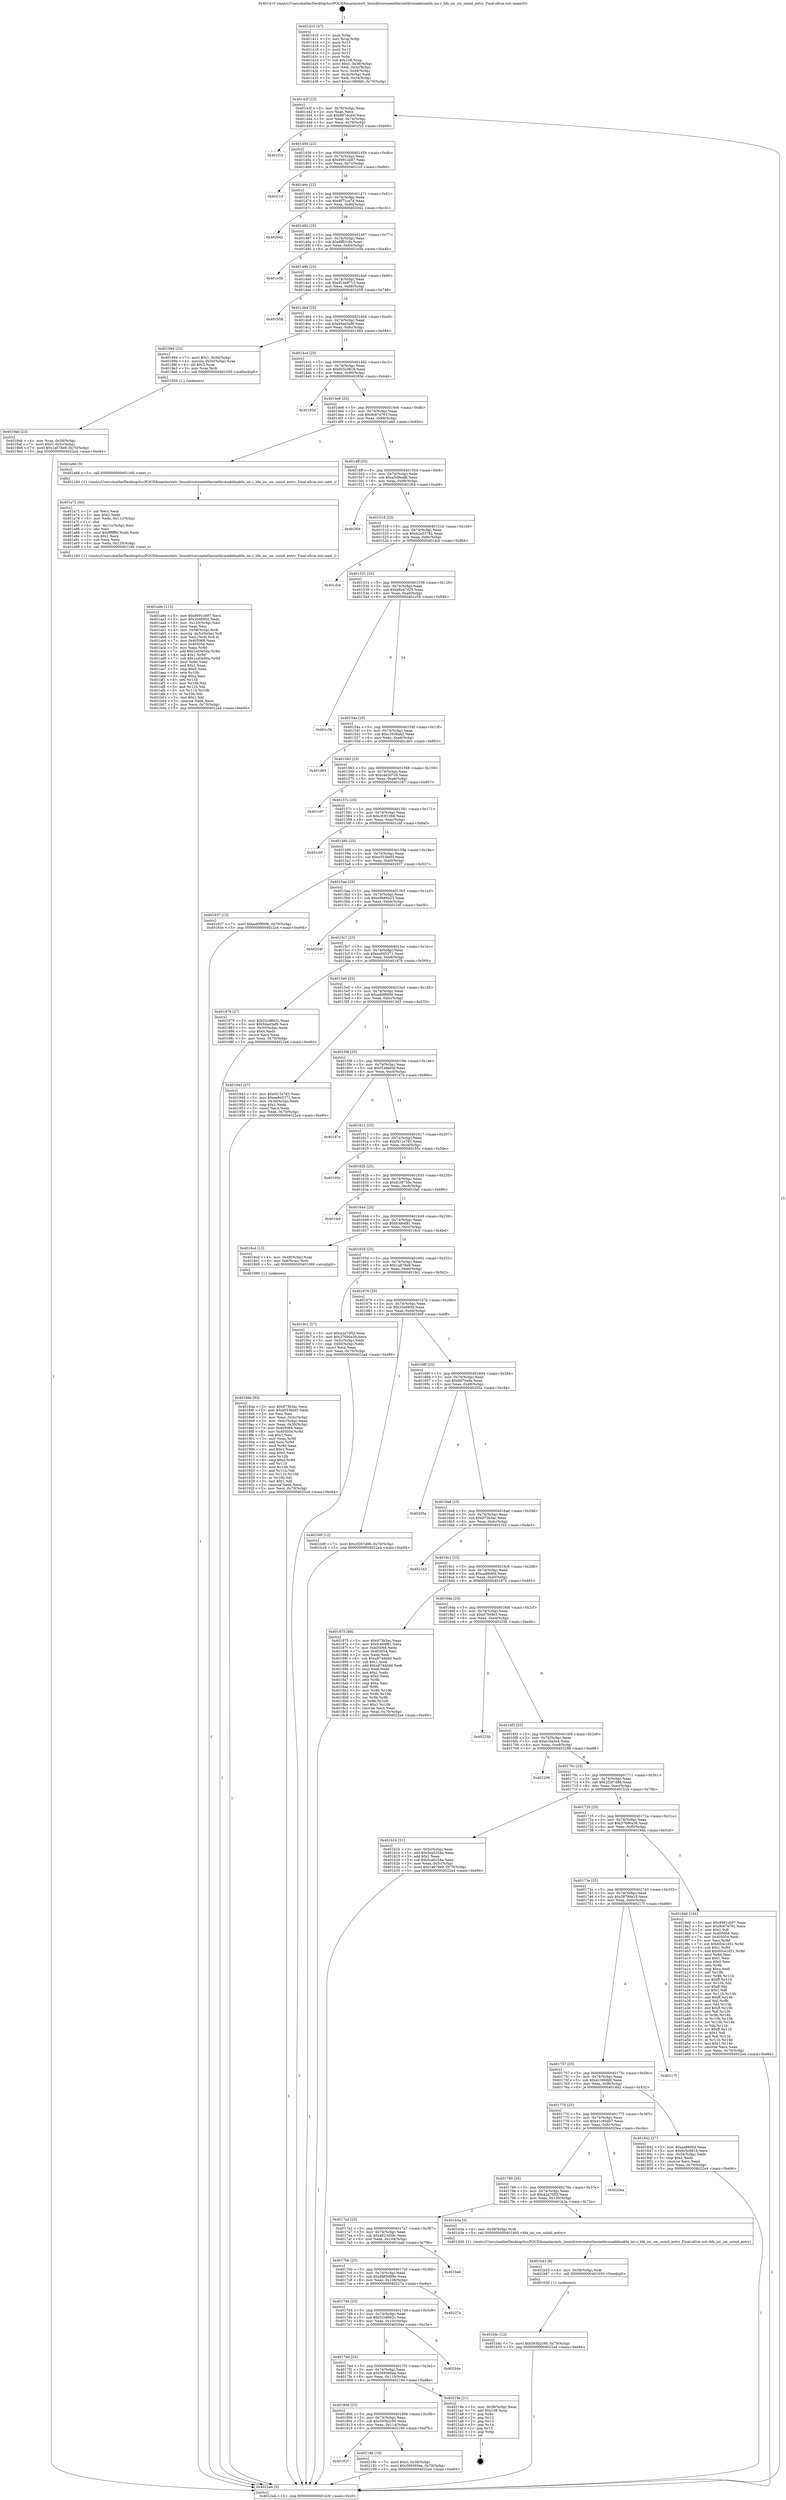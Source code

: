 digraph "0x401410" {
  label = "0x401410 (/mnt/c/Users/mathe/Desktop/tcc/POCII/binaries/extr_linuxdriversnetethernetbrocadebnabfa_ioc.c_bfa_ioc_sm_uninit_entry_Final-ollvm.out::main(0))"
  labelloc = "t"
  node[shape=record]

  Entry [label="",width=0.3,height=0.3,shape=circle,fillcolor=black,style=filled]
  "0x40143f" [label="{
     0x40143f [23]\l
     | [instrs]\l
     &nbsp;&nbsp;0x40143f \<+3\>: mov -0x70(%rbp),%eax\l
     &nbsp;&nbsp;0x401442 \<+2\>: mov %eax,%ecx\l
     &nbsp;&nbsp;0x401444 \<+6\>: sub $0x887dc44f,%ecx\l
     &nbsp;&nbsp;0x40144a \<+3\>: mov %eax,-0x74(%rbp)\l
     &nbsp;&nbsp;0x40144d \<+3\>: mov %ecx,-0x78(%rbp)\l
     &nbsp;&nbsp;0x401450 \<+6\>: je 0000000000401f10 \<main+0xb00\>\l
  }"]
  "0x401f10" [label="{
     0x401f10\l
  }", style=dashed]
  "0x401456" [label="{
     0x401456 [22]\l
     | [instrs]\l
     &nbsp;&nbsp;0x401456 \<+5\>: jmp 000000000040145b \<main+0x4b\>\l
     &nbsp;&nbsp;0x40145b \<+3\>: mov -0x74(%rbp),%eax\l
     &nbsp;&nbsp;0x40145e \<+5\>: sub $0x8991cb97,%eax\l
     &nbsp;&nbsp;0x401463 \<+3\>: mov %eax,-0x7c(%rbp)\l
     &nbsp;&nbsp;0x401466 \<+6\>: je 00000000004021cf \<main+0xdbf\>\l
  }"]
  Exit [label="",width=0.3,height=0.3,shape=circle,fillcolor=black,style=filled,peripheries=2]
  "0x4021cf" [label="{
     0x4021cf\l
  }", style=dashed]
  "0x40146c" [label="{
     0x40146c [22]\l
     | [instrs]\l
     &nbsp;&nbsp;0x40146c \<+5\>: jmp 0000000000401471 \<main+0x61\>\l
     &nbsp;&nbsp;0x401471 \<+3\>: mov -0x74(%rbp),%eax\l
     &nbsp;&nbsp;0x401474 \<+5\>: sub $0x8f71ca74,%eax\l
     &nbsp;&nbsp;0x401479 \<+3\>: mov %eax,-0x80(%rbp)\l
     &nbsp;&nbsp;0x40147c \<+6\>: je 0000000000402042 \<main+0xc32\>\l
  }"]
  "0x40181f" [label="{
     0x40181f\l
  }", style=dashed]
  "0x402042" [label="{
     0x402042\l
  }", style=dashed]
  "0x401482" [label="{
     0x401482 [25]\l
     | [instrs]\l
     &nbsp;&nbsp;0x401482 \<+5\>: jmp 0000000000401487 \<main+0x77\>\l
     &nbsp;&nbsp;0x401487 \<+3\>: mov -0x74(%rbp),%eax\l
     &nbsp;&nbsp;0x40148a \<+5\>: sub $0x8ffb1cfa,%eax\l
     &nbsp;&nbsp;0x40148f \<+6\>: mov %eax,-0x84(%rbp)\l
     &nbsp;&nbsp;0x401495 \<+6\>: je 0000000000401e5b \<main+0xa4b\>\l
  }"]
  "0x40218b" [label="{
     0x40218b [19]\l
     | [instrs]\l
     &nbsp;&nbsp;0x40218b \<+7\>: movl $0x0,-0x38(%rbp)\l
     &nbsp;&nbsp;0x402192 \<+7\>: movl $0x569360ea,-0x70(%rbp)\l
     &nbsp;&nbsp;0x402199 \<+5\>: jmp 00000000004022a4 \<main+0xe94\>\l
  }"]
  "0x401e5b" [label="{
     0x401e5b\l
  }", style=dashed]
  "0x40149b" [label="{
     0x40149b [25]\l
     | [instrs]\l
     &nbsp;&nbsp;0x40149b \<+5\>: jmp 00000000004014a0 \<main+0x90\>\l
     &nbsp;&nbsp;0x4014a0 \<+3\>: mov -0x74(%rbp),%eax\l
     &nbsp;&nbsp;0x4014a3 \<+5\>: sub $0x924e8713,%eax\l
     &nbsp;&nbsp;0x4014a8 \<+6\>: mov %eax,-0x88(%rbp)\l
     &nbsp;&nbsp;0x4014ae \<+6\>: je 0000000000401b58 \<main+0x748\>\l
  }"]
  "0x401806" [label="{
     0x401806 [25]\l
     | [instrs]\l
     &nbsp;&nbsp;0x401806 \<+5\>: jmp 000000000040180b \<main+0x3fb\>\l
     &nbsp;&nbsp;0x40180b \<+3\>: mov -0x74(%rbp),%eax\l
     &nbsp;&nbsp;0x40180e \<+5\>: sub $0x593b2c90,%eax\l
     &nbsp;&nbsp;0x401813 \<+6\>: mov %eax,-0x114(%rbp)\l
     &nbsp;&nbsp;0x401819 \<+6\>: je 000000000040218b \<main+0xd7b\>\l
  }"]
  "0x401b58" [label="{
     0x401b58\l
  }", style=dashed]
  "0x4014b4" [label="{
     0x4014b4 [25]\l
     | [instrs]\l
     &nbsp;&nbsp;0x4014b4 \<+5\>: jmp 00000000004014b9 \<main+0xa9\>\l
     &nbsp;&nbsp;0x4014b9 \<+3\>: mov -0x74(%rbp),%eax\l
     &nbsp;&nbsp;0x4014bc \<+5\>: sub $0x94ad3af9,%eax\l
     &nbsp;&nbsp;0x4014c1 \<+6\>: mov %eax,-0x8c(%rbp)\l
     &nbsp;&nbsp;0x4014c7 \<+6\>: je 0000000000401994 \<main+0x584\>\l
  }"]
  "0x40219e" [label="{
     0x40219e [21]\l
     | [instrs]\l
     &nbsp;&nbsp;0x40219e \<+3\>: mov -0x38(%rbp),%eax\l
     &nbsp;&nbsp;0x4021a1 \<+7\>: add $0x108,%rsp\l
     &nbsp;&nbsp;0x4021a8 \<+1\>: pop %rbx\l
     &nbsp;&nbsp;0x4021a9 \<+2\>: pop %r12\l
     &nbsp;&nbsp;0x4021ab \<+2\>: pop %r13\l
     &nbsp;&nbsp;0x4021ad \<+2\>: pop %r14\l
     &nbsp;&nbsp;0x4021af \<+2\>: pop %r15\l
     &nbsp;&nbsp;0x4021b1 \<+1\>: pop %rbp\l
     &nbsp;&nbsp;0x4021b2 \<+1\>: ret\l
  }"]
  "0x401994" [label="{
     0x401994 [23]\l
     | [instrs]\l
     &nbsp;&nbsp;0x401994 \<+7\>: movl $0x1,-0x50(%rbp)\l
     &nbsp;&nbsp;0x40199b \<+4\>: movslq -0x50(%rbp),%rax\l
     &nbsp;&nbsp;0x40199f \<+4\>: shl $0x2,%rax\l
     &nbsp;&nbsp;0x4019a3 \<+3\>: mov %rax,%rdi\l
     &nbsp;&nbsp;0x4019a6 \<+5\>: call 0000000000401050 \<malloc@plt\>\l
     | [calls]\l
     &nbsp;&nbsp;0x401050 \{1\} (unknown)\l
  }"]
  "0x4014cd" [label="{
     0x4014cd [25]\l
     | [instrs]\l
     &nbsp;&nbsp;0x4014cd \<+5\>: jmp 00000000004014d2 \<main+0xc2\>\l
     &nbsp;&nbsp;0x4014d2 \<+3\>: mov -0x74(%rbp),%eax\l
     &nbsp;&nbsp;0x4014d5 \<+5\>: sub $0x9c5c0818,%eax\l
     &nbsp;&nbsp;0x4014da \<+6\>: mov %eax,-0x90(%rbp)\l
     &nbsp;&nbsp;0x4014e0 \<+6\>: je 000000000040185d \<main+0x44d\>\l
  }"]
  "0x4017ed" [label="{
     0x4017ed [25]\l
     | [instrs]\l
     &nbsp;&nbsp;0x4017ed \<+5\>: jmp 00000000004017f2 \<main+0x3e2\>\l
     &nbsp;&nbsp;0x4017f2 \<+3\>: mov -0x74(%rbp),%eax\l
     &nbsp;&nbsp;0x4017f5 \<+5\>: sub $0x569360ea,%eax\l
     &nbsp;&nbsp;0x4017fa \<+6\>: mov %eax,-0x110(%rbp)\l
     &nbsp;&nbsp;0x401800 \<+6\>: je 000000000040219e \<main+0xd8e\>\l
  }"]
  "0x40185d" [label="{
     0x40185d\l
  }", style=dashed]
  "0x4014e6" [label="{
     0x4014e6 [25]\l
     | [instrs]\l
     &nbsp;&nbsp;0x4014e6 \<+5\>: jmp 00000000004014eb \<main+0xdb\>\l
     &nbsp;&nbsp;0x4014eb \<+3\>: mov -0x74(%rbp),%eax\l
     &nbsp;&nbsp;0x4014ee \<+5\>: sub $0x9c67e761,%eax\l
     &nbsp;&nbsp;0x4014f3 \<+6\>: mov %eax,-0x94(%rbp)\l
     &nbsp;&nbsp;0x4014f9 \<+6\>: je 0000000000401a6d \<main+0x65d\>\l
  }"]
  "0x40204e" [label="{
     0x40204e\l
  }", style=dashed]
  "0x401a6d" [label="{
     0x401a6d [5]\l
     | [instrs]\l
     &nbsp;&nbsp;0x401a6d \<+5\>: call 0000000000401160 \<next_i\>\l
     | [calls]\l
     &nbsp;&nbsp;0x401160 \{1\} (/mnt/c/Users/mathe/Desktop/tcc/POCII/binaries/extr_linuxdriversnetethernetbrocadebnabfa_ioc.c_bfa_ioc_sm_uninit_entry_Final-ollvm.out::next_i)\l
  }"]
  "0x4014ff" [label="{
     0x4014ff [25]\l
     | [instrs]\l
     &nbsp;&nbsp;0x4014ff \<+5\>: jmp 0000000000401504 \<main+0xf4\>\l
     &nbsp;&nbsp;0x401504 \<+3\>: mov -0x74(%rbp),%eax\l
     &nbsp;&nbsp;0x401507 \<+5\>: sub $0xa5d9eaf6,%eax\l
     &nbsp;&nbsp;0x40150c \<+6\>: mov %eax,-0x98(%rbp)\l
     &nbsp;&nbsp;0x401512 \<+6\>: je 0000000000401f04 \<main+0xaf4\>\l
  }"]
  "0x4017d4" [label="{
     0x4017d4 [25]\l
     | [instrs]\l
     &nbsp;&nbsp;0x4017d4 \<+5\>: jmp 00000000004017d9 \<main+0x3c9\>\l
     &nbsp;&nbsp;0x4017d9 \<+3\>: mov -0x74(%rbp),%eax\l
     &nbsp;&nbsp;0x4017dc \<+5\>: sub $0x52cd662c,%eax\l
     &nbsp;&nbsp;0x4017e1 \<+6\>: mov %eax,-0x10c(%rbp)\l
     &nbsp;&nbsp;0x4017e7 \<+6\>: je 000000000040204e \<main+0xc3e\>\l
  }"]
  "0x401f04" [label="{
     0x401f04\l
  }", style=dashed]
  "0x401518" [label="{
     0x401518 [25]\l
     | [instrs]\l
     &nbsp;&nbsp;0x401518 \<+5\>: jmp 000000000040151d \<main+0x10d\>\l
     &nbsp;&nbsp;0x40151d \<+3\>: mov -0x74(%rbp),%eax\l
     &nbsp;&nbsp;0x401520 \<+5\>: sub $0xb2a53782,%eax\l
     &nbsp;&nbsp;0x401525 \<+6\>: mov %eax,-0x9c(%rbp)\l
     &nbsp;&nbsp;0x40152b \<+6\>: je 0000000000401dcb \<main+0x9bb\>\l
  }"]
  "0x40227a" [label="{
     0x40227a\l
  }", style=dashed]
  "0x401dcb" [label="{
     0x401dcb\l
  }", style=dashed]
  "0x401531" [label="{
     0x401531 [25]\l
     | [instrs]\l
     &nbsp;&nbsp;0x401531 \<+5\>: jmp 0000000000401536 \<main+0x126\>\l
     &nbsp;&nbsp;0x401536 \<+3\>: mov -0x74(%rbp),%eax\l
     &nbsp;&nbsp;0x401539 \<+5\>: sub $0xb8a47d25,%eax\l
     &nbsp;&nbsp;0x40153e \<+6\>: mov %eax,-0xa0(%rbp)\l
     &nbsp;&nbsp;0x401544 \<+6\>: je 0000000000401c5b \<main+0x84b\>\l
  }"]
  "0x4017bb" [label="{
     0x4017bb [25]\l
     | [instrs]\l
     &nbsp;&nbsp;0x4017bb \<+5\>: jmp 00000000004017c0 \<main+0x3b0\>\l
     &nbsp;&nbsp;0x4017c0 \<+3\>: mov -0x74(%rbp),%eax\l
     &nbsp;&nbsp;0x4017c3 \<+5\>: sub $0x4860d88e,%eax\l
     &nbsp;&nbsp;0x4017c8 \<+6\>: mov %eax,-0x108(%rbp)\l
     &nbsp;&nbsp;0x4017ce \<+6\>: je 000000000040227a \<main+0xe6a\>\l
  }"]
  "0x401c5b" [label="{
     0x401c5b\l
  }", style=dashed]
  "0x40154a" [label="{
     0x40154a [25]\l
     | [instrs]\l
     &nbsp;&nbsp;0x40154a \<+5\>: jmp 000000000040154f \<main+0x13f\>\l
     &nbsp;&nbsp;0x40154f \<+3\>: mov -0x74(%rbp),%eax\l
     &nbsp;&nbsp;0x401552 \<+5\>: sub $0xc3938ab2,%eax\l
     &nbsp;&nbsp;0x401557 \<+6\>: mov %eax,-0xa4(%rbp)\l
     &nbsp;&nbsp;0x40155d \<+6\>: je 0000000000401d63 \<main+0x953\>\l
  }"]
  "0x401bab" [label="{
     0x401bab\l
  }", style=dashed]
  "0x401d63" [label="{
     0x401d63\l
  }", style=dashed]
  "0x401563" [label="{
     0x401563 [25]\l
     | [instrs]\l
     &nbsp;&nbsp;0x401563 \<+5\>: jmp 0000000000401568 \<main+0x158\>\l
     &nbsp;&nbsp;0x401568 \<+3\>: mov -0x74(%rbp),%eax\l
     &nbsp;&nbsp;0x40156b \<+5\>: sub $0xc4d307c6,%eax\l
     &nbsp;&nbsp;0x401570 \<+6\>: mov %eax,-0xa8(%rbp)\l
     &nbsp;&nbsp;0x401576 \<+6\>: je 0000000000401c67 \<main+0x857\>\l
  }"]
  "0x401b4c" [label="{
     0x401b4c [12]\l
     | [instrs]\l
     &nbsp;&nbsp;0x401b4c \<+7\>: movl $0x593b2c90,-0x70(%rbp)\l
     &nbsp;&nbsp;0x401b53 \<+5\>: jmp 00000000004022a4 \<main+0xe94\>\l
  }"]
  "0x401c67" [label="{
     0x401c67\l
  }", style=dashed]
  "0x40157c" [label="{
     0x40157c [25]\l
     | [instrs]\l
     &nbsp;&nbsp;0x40157c \<+5\>: jmp 0000000000401581 \<main+0x171\>\l
     &nbsp;&nbsp;0x401581 \<+3\>: mov -0x74(%rbp),%eax\l
     &nbsp;&nbsp;0x401584 \<+5\>: sub $0xc83f10b6,%eax\l
     &nbsp;&nbsp;0x401589 \<+6\>: mov %eax,-0xac(%rbp)\l
     &nbsp;&nbsp;0x40158f \<+6\>: je 0000000000401cbf \<main+0x8af\>\l
  }"]
  "0x401b43" [label="{
     0x401b43 [9]\l
     | [instrs]\l
     &nbsp;&nbsp;0x401b43 \<+4\>: mov -0x58(%rbp),%rdi\l
     &nbsp;&nbsp;0x401b47 \<+5\>: call 0000000000401030 \<free@plt\>\l
     | [calls]\l
     &nbsp;&nbsp;0x401030 \{1\} (unknown)\l
  }"]
  "0x401cbf" [label="{
     0x401cbf\l
  }", style=dashed]
  "0x401595" [label="{
     0x401595 [25]\l
     | [instrs]\l
     &nbsp;&nbsp;0x401595 \<+5\>: jmp 000000000040159a \<main+0x18a\>\l
     &nbsp;&nbsp;0x40159a \<+3\>: mov -0x74(%rbp),%eax\l
     &nbsp;&nbsp;0x40159d \<+5\>: sub $0xe553bbf3,%eax\l
     &nbsp;&nbsp;0x4015a2 \<+6\>: mov %eax,-0xb0(%rbp)\l
     &nbsp;&nbsp;0x4015a8 \<+6\>: je 0000000000401937 \<main+0x527\>\l
  }"]
  "0x4017a2" [label="{
     0x4017a2 [25]\l
     | [instrs]\l
     &nbsp;&nbsp;0x4017a2 \<+5\>: jmp 00000000004017a7 \<main+0x397\>\l
     &nbsp;&nbsp;0x4017a7 \<+3\>: mov -0x74(%rbp),%eax\l
     &nbsp;&nbsp;0x4017aa \<+5\>: sub $0x4823d59c,%eax\l
     &nbsp;&nbsp;0x4017af \<+6\>: mov %eax,-0x104(%rbp)\l
     &nbsp;&nbsp;0x4017b5 \<+6\>: je 0000000000401bab \<main+0x79b\>\l
  }"]
  "0x401937" [label="{
     0x401937 [12]\l
     | [instrs]\l
     &nbsp;&nbsp;0x401937 \<+7\>: movl $0xed0f8906,-0x70(%rbp)\l
     &nbsp;&nbsp;0x40193e \<+5\>: jmp 00000000004022a4 \<main+0xe94\>\l
  }"]
  "0x4015ae" [label="{
     0x4015ae [25]\l
     | [instrs]\l
     &nbsp;&nbsp;0x4015ae \<+5\>: jmp 00000000004015b3 \<main+0x1a3\>\l
     &nbsp;&nbsp;0x4015b3 \<+3\>: mov -0x74(%rbp),%eax\l
     &nbsp;&nbsp;0x4015b6 \<+5\>: sub $0xe9b66a23,%eax\l
     &nbsp;&nbsp;0x4015bb \<+6\>: mov %eax,-0xb4(%rbp)\l
     &nbsp;&nbsp;0x4015c1 \<+6\>: je 000000000040224f \<main+0xe3f\>\l
  }"]
  "0x401b3a" [label="{
     0x401b3a [9]\l
     | [instrs]\l
     &nbsp;&nbsp;0x401b3a \<+4\>: mov -0x58(%rbp),%rdi\l
     &nbsp;&nbsp;0x401b3e \<+5\>: call 0000000000401400 \<bfa_ioc_sm_uninit_entry\>\l
     | [calls]\l
     &nbsp;&nbsp;0x401400 \{1\} (/mnt/c/Users/mathe/Desktop/tcc/POCII/binaries/extr_linuxdriversnetethernetbrocadebnabfa_ioc.c_bfa_ioc_sm_uninit_entry_Final-ollvm.out::bfa_ioc_sm_uninit_entry)\l
  }"]
  "0x40224f" [label="{
     0x40224f\l
  }", style=dashed]
  "0x4015c7" [label="{
     0x4015c7 [25]\l
     | [instrs]\l
     &nbsp;&nbsp;0x4015c7 \<+5\>: jmp 00000000004015cc \<main+0x1bc\>\l
     &nbsp;&nbsp;0x4015cc \<+3\>: mov -0x74(%rbp),%eax\l
     &nbsp;&nbsp;0x4015cf \<+5\>: sub $0xea945371,%eax\l
     &nbsp;&nbsp;0x4015d4 \<+6\>: mov %eax,-0xb8(%rbp)\l
     &nbsp;&nbsp;0x4015da \<+6\>: je 0000000000401979 \<main+0x569\>\l
  }"]
  "0x401789" [label="{
     0x401789 [25]\l
     | [instrs]\l
     &nbsp;&nbsp;0x401789 \<+5\>: jmp 000000000040178e \<main+0x37e\>\l
     &nbsp;&nbsp;0x40178e \<+3\>: mov -0x74(%rbp),%eax\l
     &nbsp;&nbsp;0x401791 \<+5\>: sub $0x42a70f2f,%eax\l
     &nbsp;&nbsp;0x401796 \<+6\>: mov %eax,-0x100(%rbp)\l
     &nbsp;&nbsp;0x40179c \<+6\>: je 0000000000401b3a \<main+0x72a\>\l
  }"]
  "0x401979" [label="{
     0x401979 [27]\l
     | [instrs]\l
     &nbsp;&nbsp;0x401979 \<+5\>: mov $0x52cd662c,%eax\l
     &nbsp;&nbsp;0x40197e \<+5\>: mov $0x94ad3af9,%ecx\l
     &nbsp;&nbsp;0x401983 \<+3\>: mov -0x30(%rbp),%edx\l
     &nbsp;&nbsp;0x401986 \<+3\>: cmp $0x0,%edx\l
     &nbsp;&nbsp;0x401989 \<+3\>: cmove %ecx,%eax\l
     &nbsp;&nbsp;0x40198c \<+3\>: mov %eax,-0x70(%rbp)\l
     &nbsp;&nbsp;0x40198f \<+5\>: jmp 00000000004022a4 \<main+0xe94\>\l
  }"]
  "0x4015e0" [label="{
     0x4015e0 [25]\l
     | [instrs]\l
     &nbsp;&nbsp;0x4015e0 \<+5\>: jmp 00000000004015e5 \<main+0x1d5\>\l
     &nbsp;&nbsp;0x4015e5 \<+3\>: mov -0x74(%rbp),%eax\l
     &nbsp;&nbsp;0x4015e8 \<+5\>: sub $0xed0f8906,%eax\l
     &nbsp;&nbsp;0x4015ed \<+6\>: mov %eax,-0xbc(%rbp)\l
     &nbsp;&nbsp;0x4015f3 \<+6\>: je 0000000000401943 \<main+0x533\>\l
  }"]
  "0x4020ea" [label="{
     0x4020ea\l
  }", style=dashed]
  "0x401943" [label="{
     0x401943 [27]\l
     | [instrs]\l
     &nbsp;&nbsp;0x401943 \<+5\>: mov $0xf411e783,%eax\l
     &nbsp;&nbsp;0x401948 \<+5\>: mov $0xea945371,%ecx\l
     &nbsp;&nbsp;0x40194d \<+3\>: mov -0x30(%rbp),%edx\l
     &nbsp;&nbsp;0x401950 \<+3\>: cmp $0x1,%edx\l
     &nbsp;&nbsp;0x401953 \<+3\>: cmovl %ecx,%eax\l
     &nbsp;&nbsp;0x401956 \<+3\>: mov %eax,-0x70(%rbp)\l
     &nbsp;&nbsp;0x401959 \<+5\>: jmp 00000000004022a4 \<main+0xe94\>\l
  }"]
  "0x4015f9" [label="{
     0x4015f9 [25]\l
     | [instrs]\l
     &nbsp;&nbsp;0x4015f9 \<+5\>: jmp 00000000004015fe \<main+0x1ee\>\l
     &nbsp;&nbsp;0x4015fe \<+3\>: mov -0x74(%rbp),%eax\l
     &nbsp;&nbsp;0x401601 \<+5\>: sub $0xf248e04f,%eax\l
     &nbsp;&nbsp;0x401606 \<+6\>: mov %eax,-0xc0(%rbp)\l
     &nbsp;&nbsp;0x40160c \<+6\>: je 0000000000401d7e \<main+0x96e\>\l
  }"]
  "0x401a9e" [label="{
     0x401a9e [113]\l
     | [instrs]\l
     &nbsp;&nbsp;0x401a9e \<+5\>: mov $0x8991cb97,%ecx\l
     &nbsp;&nbsp;0x401aa3 \<+5\>: mov $0x2046850,%edx\l
     &nbsp;&nbsp;0x401aa8 \<+6\>: mov -0x120(%rbp),%esi\l
     &nbsp;&nbsp;0x401aae \<+3\>: imul %eax,%esi\l
     &nbsp;&nbsp;0x401ab1 \<+4\>: mov -0x58(%rbp),%rdi\l
     &nbsp;&nbsp;0x401ab5 \<+4\>: movslq -0x5c(%rbp),%r8\l
     &nbsp;&nbsp;0x401ab9 \<+4\>: mov %esi,(%rdi,%r8,4)\l
     &nbsp;&nbsp;0x401abd \<+7\>: mov 0x405068,%eax\l
     &nbsp;&nbsp;0x401ac4 \<+7\>: mov 0x405054,%esi\l
     &nbsp;&nbsp;0x401acb \<+3\>: mov %eax,%r9d\l
     &nbsp;&nbsp;0x401ace \<+7\>: add $0x1ed3e50a,%r9d\l
     &nbsp;&nbsp;0x401ad5 \<+4\>: sub $0x1,%r9d\l
     &nbsp;&nbsp;0x401ad9 \<+7\>: sub $0x1ed3e50a,%r9d\l
     &nbsp;&nbsp;0x401ae0 \<+4\>: imul %r9d,%eax\l
     &nbsp;&nbsp;0x401ae4 \<+3\>: and $0x1,%eax\l
     &nbsp;&nbsp;0x401ae7 \<+3\>: cmp $0x0,%eax\l
     &nbsp;&nbsp;0x401aea \<+4\>: sete %r10b\l
     &nbsp;&nbsp;0x401aee \<+3\>: cmp $0xa,%esi\l
     &nbsp;&nbsp;0x401af1 \<+4\>: setl %r11b\l
     &nbsp;&nbsp;0x401af5 \<+3\>: mov %r10b,%bl\l
     &nbsp;&nbsp;0x401af8 \<+3\>: and %r11b,%bl\l
     &nbsp;&nbsp;0x401afb \<+3\>: xor %r11b,%r10b\l
     &nbsp;&nbsp;0x401afe \<+3\>: or %r10b,%bl\l
     &nbsp;&nbsp;0x401b01 \<+3\>: test $0x1,%bl\l
     &nbsp;&nbsp;0x401b04 \<+3\>: cmovne %edx,%ecx\l
     &nbsp;&nbsp;0x401b07 \<+3\>: mov %ecx,-0x70(%rbp)\l
     &nbsp;&nbsp;0x401b0a \<+5\>: jmp 00000000004022a4 \<main+0xe94\>\l
  }"]
  "0x401d7e" [label="{
     0x401d7e\l
  }", style=dashed]
  "0x401612" [label="{
     0x401612 [25]\l
     | [instrs]\l
     &nbsp;&nbsp;0x401612 \<+5\>: jmp 0000000000401617 \<main+0x207\>\l
     &nbsp;&nbsp;0x401617 \<+3\>: mov -0x74(%rbp),%eax\l
     &nbsp;&nbsp;0x40161a \<+5\>: sub $0xf411e783,%eax\l
     &nbsp;&nbsp;0x40161f \<+6\>: mov %eax,-0xc4(%rbp)\l
     &nbsp;&nbsp;0x401625 \<+6\>: je 000000000040195e \<main+0x54e\>\l
  }"]
  "0x401a72" [label="{
     0x401a72 [44]\l
     | [instrs]\l
     &nbsp;&nbsp;0x401a72 \<+2\>: xor %ecx,%ecx\l
     &nbsp;&nbsp;0x401a74 \<+5\>: mov $0x2,%edx\l
     &nbsp;&nbsp;0x401a79 \<+6\>: mov %edx,-0x11c(%rbp)\l
     &nbsp;&nbsp;0x401a7f \<+1\>: cltd\l
     &nbsp;&nbsp;0x401a80 \<+6\>: mov -0x11c(%rbp),%esi\l
     &nbsp;&nbsp;0x401a86 \<+2\>: idiv %esi\l
     &nbsp;&nbsp;0x401a88 \<+6\>: imul $0xfffffffe,%edx,%edx\l
     &nbsp;&nbsp;0x401a8e \<+3\>: sub $0x1,%ecx\l
     &nbsp;&nbsp;0x401a91 \<+2\>: sub %ecx,%edx\l
     &nbsp;&nbsp;0x401a93 \<+6\>: mov %edx,-0x120(%rbp)\l
     &nbsp;&nbsp;0x401a99 \<+5\>: call 0000000000401160 \<next_i\>\l
     | [calls]\l
     &nbsp;&nbsp;0x401160 \{1\} (/mnt/c/Users/mathe/Desktop/tcc/POCII/binaries/extr_linuxdriversnetethernetbrocadebnabfa_ioc.c_bfa_ioc_sm_uninit_entry_Final-ollvm.out::next_i)\l
  }"]
  "0x40195e" [label="{
     0x40195e\l
  }", style=dashed]
  "0x40162b" [label="{
     0x40162b [25]\l
     | [instrs]\l
     &nbsp;&nbsp;0x40162b \<+5\>: jmp 0000000000401630 \<main+0x220\>\l
     &nbsp;&nbsp;0x401630 \<+3\>: mov -0x74(%rbp),%eax\l
     &nbsp;&nbsp;0x401633 \<+5\>: sub $0xfc38756e,%eax\l
     &nbsp;&nbsp;0x401638 \<+6\>: mov %eax,-0xc8(%rbp)\l
     &nbsp;&nbsp;0x40163e \<+6\>: je 0000000000401fa0 \<main+0xb90\>\l
  }"]
  "0x4019ab" [label="{
     0x4019ab [23]\l
     | [instrs]\l
     &nbsp;&nbsp;0x4019ab \<+4\>: mov %rax,-0x58(%rbp)\l
     &nbsp;&nbsp;0x4019af \<+7\>: movl $0x0,-0x5c(%rbp)\l
     &nbsp;&nbsp;0x4019b6 \<+7\>: movl $0x1a878e9,-0x70(%rbp)\l
     &nbsp;&nbsp;0x4019bd \<+5\>: jmp 00000000004022a4 \<main+0xe94\>\l
  }"]
  "0x401fa0" [label="{
     0x401fa0\l
  }", style=dashed]
  "0x401644" [label="{
     0x401644 [25]\l
     | [instrs]\l
     &nbsp;&nbsp;0x401644 \<+5\>: jmp 0000000000401649 \<main+0x239\>\l
     &nbsp;&nbsp;0x401649 \<+3\>: mov -0x74(%rbp),%eax\l
     &nbsp;&nbsp;0x40164c \<+5\>: sub $0xfc484f81,%eax\l
     &nbsp;&nbsp;0x401651 \<+6\>: mov %eax,-0xcc(%rbp)\l
     &nbsp;&nbsp;0x401657 \<+6\>: je 00000000004018cd \<main+0x4bd\>\l
  }"]
  "0x4018da" [label="{
     0x4018da [93]\l
     | [instrs]\l
     &nbsp;&nbsp;0x4018da \<+5\>: mov $0x973b3ac,%ecx\l
     &nbsp;&nbsp;0x4018df \<+5\>: mov $0xe553bbf3,%edx\l
     &nbsp;&nbsp;0x4018e4 \<+2\>: xor %esi,%esi\l
     &nbsp;&nbsp;0x4018e6 \<+3\>: mov %eax,-0x4c(%rbp)\l
     &nbsp;&nbsp;0x4018e9 \<+3\>: mov -0x4c(%rbp),%eax\l
     &nbsp;&nbsp;0x4018ec \<+3\>: mov %eax,-0x30(%rbp)\l
     &nbsp;&nbsp;0x4018ef \<+7\>: mov 0x405068,%eax\l
     &nbsp;&nbsp;0x4018f6 \<+8\>: mov 0x405054,%r8d\l
     &nbsp;&nbsp;0x4018fe \<+3\>: sub $0x1,%esi\l
     &nbsp;&nbsp;0x401901 \<+3\>: mov %eax,%r9d\l
     &nbsp;&nbsp;0x401904 \<+3\>: add %esi,%r9d\l
     &nbsp;&nbsp;0x401907 \<+4\>: imul %r9d,%eax\l
     &nbsp;&nbsp;0x40190b \<+3\>: and $0x1,%eax\l
     &nbsp;&nbsp;0x40190e \<+3\>: cmp $0x0,%eax\l
     &nbsp;&nbsp;0x401911 \<+4\>: sete %r10b\l
     &nbsp;&nbsp;0x401915 \<+4\>: cmp $0xa,%r8d\l
     &nbsp;&nbsp;0x401919 \<+4\>: setl %r11b\l
     &nbsp;&nbsp;0x40191d \<+3\>: mov %r10b,%bl\l
     &nbsp;&nbsp;0x401920 \<+3\>: and %r11b,%bl\l
     &nbsp;&nbsp;0x401923 \<+3\>: xor %r11b,%r10b\l
     &nbsp;&nbsp;0x401926 \<+3\>: or %r10b,%bl\l
     &nbsp;&nbsp;0x401929 \<+3\>: test $0x1,%bl\l
     &nbsp;&nbsp;0x40192c \<+3\>: cmovne %edx,%ecx\l
     &nbsp;&nbsp;0x40192f \<+3\>: mov %ecx,-0x70(%rbp)\l
     &nbsp;&nbsp;0x401932 \<+5\>: jmp 00000000004022a4 \<main+0xe94\>\l
  }"]
  "0x4018cd" [label="{
     0x4018cd [13]\l
     | [instrs]\l
     &nbsp;&nbsp;0x4018cd \<+4\>: mov -0x48(%rbp),%rax\l
     &nbsp;&nbsp;0x4018d1 \<+4\>: mov 0x8(%rax),%rdi\l
     &nbsp;&nbsp;0x4018d5 \<+5\>: call 0000000000401060 \<atoi@plt\>\l
     | [calls]\l
     &nbsp;&nbsp;0x401060 \{1\} (unknown)\l
  }"]
  "0x40165d" [label="{
     0x40165d [25]\l
     | [instrs]\l
     &nbsp;&nbsp;0x40165d \<+5\>: jmp 0000000000401662 \<main+0x252\>\l
     &nbsp;&nbsp;0x401662 \<+3\>: mov -0x74(%rbp),%eax\l
     &nbsp;&nbsp;0x401665 \<+5\>: sub $0x1a878e9,%eax\l
     &nbsp;&nbsp;0x40166a \<+6\>: mov %eax,-0xd0(%rbp)\l
     &nbsp;&nbsp;0x401670 \<+6\>: je 00000000004019c2 \<main+0x5b2\>\l
  }"]
  "0x401410" [label="{
     0x401410 [47]\l
     | [instrs]\l
     &nbsp;&nbsp;0x401410 \<+1\>: push %rbp\l
     &nbsp;&nbsp;0x401411 \<+3\>: mov %rsp,%rbp\l
     &nbsp;&nbsp;0x401414 \<+2\>: push %r15\l
     &nbsp;&nbsp;0x401416 \<+2\>: push %r14\l
     &nbsp;&nbsp;0x401418 \<+2\>: push %r13\l
     &nbsp;&nbsp;0x40141a \<+2\>: push %r12\l
     &nbsp;&nbsp;0x40141c \<+1\>: push %rbx\l
     &nbsp;&nbsp;0x40141d \<+7\>: sub $0x108,%rsp\l
     &nbsp;&nbsp;0x401424 \<+7\>: movl $0x0,-0x38(%rbp)\l
     &nbsp;&nbsp;0x40142b \<+3\>: mov %edi,-0x3c(%rbp)\l
     &nbsp;&nbsp;0x40142e \<+4\>: mov %rsi,-0x48(%rbp)\l
     &nbsp;&nbsp;0x401432 \<+3\>: mov -0x3c(%rbp),%edi\l
     &nbsp;&nbsp;0x401435 \<+3\>: mov %edi,-0x34(%rbp)\l
     &nbsp;&nbsp;0x401438 \<+7\>: movl $0x41066fd0,-0x70(%rbp)\l
  }"]
  "0x4019c2" [label="{
     0x4019c2 [27]\l
     | [instrs]\l
     &nbsp;&nbsp;0x4019c2 \<+5\>: mov $0x42a70f2f,%eax\l
     &nbsp;&nbsp;0x4019c7 \<+5\>: mov $0x37690a36,%ecx\l
     &nbsp;&nbsp;0x4019cc \<+3\>: mov -0x5c(%rbp),%edx\l
     &nbsp;&nbsp;0x4019cf \<+3\>: cmp -0x50(%rbp),%edx\l
     &nbsp;&nbsp;0x4019d2 \<+3\>: cmovl %ecx,%eax\l
     &nbsp;&nbsp;0x4019d5 \<+3\>: mov %eax,-0x70(%rbp)\l
     &nbsp;&nbsp;0x4019d8 \<+5\>: jmp 00000000004022a4 \<main+0xe94\>\l
  }"]
  "0x401676" [label="{
     0x401676 [25]\l
     | [instrs]\l
     &nbsp;&nbsp;0x401676 \<+5\>: jmp 000000000040167b \<main+0x26b\>\l
     &nbsp;&nbsp;0x40167b \<+3\>: mov -0x74(%rbp),%eax\l
     &nbsp;&nbsp;0x40167e \<+5\>: sub $0x2046850,%eax\l
     &nbsp;&nbsp;0x401683 \<+6\>: mov %eax,-0xd4(%rbp)\l
     &nbsp;&nbsp;0x401689 \<+6\>: je 0000000000401b0f \<main+0x6ff\>\l
  }"]
  "0x4022a4" [label="{
     0x4022a4 [5]\l
     | [instrs]\l
     &nbsp;&nbsp;0x4022a4 \<+5\>: jmp 000000000040143f \<main+0x2f\>\l
  }"]
  "0x401b0f" [label="{
     0x401b0f [12]\l
     | [instrs]\l
     &nbsp;&nbsp;0x401b0f \<+7\>: movl $0x2f287d98,-0x70(%rbp)\l
     &nbsp;&nbsp;0x401b16 \<+5\>: jmp 00000000004022a4 \<main+0xe94\>\l
  }"]
  "0x40168f" [label="{
     0x40168f [25]\l
     | [instrs]\l
     &nbsp;&nbsp;0x40168f \<+5\>: jmp 0000000000401694 \<main+0x284\>\l
     &nbsp;&nbsp;0x401694 \<+3\>: mov -0x74(%rbp),%eax\l
     &nbsp;&nbsp;0x401697 \<+5\>: sub $0x8d70a8a,%eax\l
     &nbsp;&nbsp;0x40169c \<+6\>: mov %eax,-0xd8(%rbp)\l
     &nbsp;&nbsp;0x4016a2 \<+6\>: je 000000000040205a \<main+0xc4a\>\l
  }"]
  "0x401770" [label="{
     0x401770 [25]\l
     | [instrs]\l
     &nbsp;&nbsp;0x401770 \<+5\>: jmp 0000000000401775 \<main+0x365\>\l
     &nbsp;&nbsp;0x401775 \<+3\>: mov -0x74(%rbp),%eax\l
     &nbsp;&nbsp;0x401778 \<+5\>: sub $0x41c95db7,%eax\l
     &nbsp;&nbsp;0x40177d \<+6\>: mov %eax,-0xfc(%rbp)\l
     &nbsp;&nbsp;0x401783 \<+6\>: je 00000000004020ea \<main+0xcda\>\l
  }"]
  "0x40205a" [label="{
     0x40205a\l
  }", style=dashed]
  "0x4016a8" [label="{
     0x4016a8 [25]\l
     | [instrs]\l
     &nbsp;&nbsp;0x4016a8 \<+5\>: jmp 00000000004016ad \<main+0x29d\>\l
     &nbsp;&nbsp;0x4016ad \<+3\>: mov -0x74(%rbp),%eax\l
     &nbsp;&nbsp;0x4016b0 \<+5\>: sub $0x973b3ac,%eax\l
     &nbsp;&nbsp;0x4016b5 \<+6\>: mov %eax,-0xdc(%rbp)\l
     &nbsp;&nbsp;0x4016bb \<+6\>: je 00000000004021b3 \<main+0xda3\>\l
  }"]
  "0x401842" [label="{
     0x401842 [27]\l
     | [instrs]\l
     &nbsp;&nbsp;0x401842 \<+5\>: mov $0xaa88d0d,%eax\l
     &nbsp;&nbsp;0x401847 \<+5\>: mov $0x9c5c0818,%ecx\l
     &nbsp;&nbsp;0x40184c \<+3\>: mov -0x34(%rbp),%edx\l
     &nbsp;&nbsp;0x40184f \<+3\>: cmp $0x2,%edx\l
     &nbsp;&nbsp;0x401852 \<+3\>: cmovne %ecx,%eax\l
     &nbsp;&nbsp;0x401855 \<+3\>: mov %eax,-0x70(%rbp)\l
     &nbsp;&nbsp;0x401858 \<+5\>: jmp 00000000004022a4 \<main+0xe94\>\l
  }"]
  "0x4021b3" [label="{
     0x4021b3\l
  }", style=dashed]
  "0x4016c1" [label="{
     0x4016c1 [25]\l
     | [instrs]\l
     &nbsp;&nbsp;0x4016c1 \<+5\>: jmp 00000000004016c6 \<main+0x2b6\>\l
     &nbsp;&nbsp;0x4016c6 \<+3\>: mov -0x74(%rbp),%eax\l
     &nbsp;&nbsp;0x4016c9 \<+5\>: sub $0xaa88d0d,%eax\l
     &nbsp;&nbsp;0x4016ce \<+6\>: mov %eax,-0xe0(%rbp)\l
     &nbsp;&nbsp;0x4016d4 \<+6\>: je 0000000000401875 \<main+0x465\>\l
  }"]
  "0x401757" [label="{
     0x401757 [25]\l
     | [instrs]\l
     &nbsp;&nbsp;0x401757 \<+5\>: jmp 000000000040175c \<main+0x34c\>\l
     &nbsp;&nbsp;0x40175c \<+3\>: mov -0x74(%rbp),%eax\l
     &nbsp;&nbsp;0x40175f \<+5\>: sub $0x41066fd0,%eax\l
     &nbsp;&nbsp;0x401764 \<+6\>: mov %eax,-0xf8(%rbp)\l
     &nbsp;&nbsp;0x40176a \<+6\>: je 0000000000401842 \<main+0x432\>\l
  }"]
  "0x401875" [label="{
     0x401875 [88]\l
     | [instrs]\l
     &nbsp;&nbsp;0x401875 \<+5\>: mov $0x973b3ac,%eax\l
     &nbsp;&nbsp;0x40187a \<+5\>: mov $0xfc484f81,%ecx\l
     &nbsp;&nbsp;0x40187f \<+7\>: mov 0x405068,%edx\l
     &nbsp;&nbsp;0x401886 \<+7\>: mov 0x405054,%esi\l
     &nbsp;&nbsp;0x40188d \<+2\>: mov %edx,%edi\l
     &nbsp;&nbsp;0x40188f \<+6\>: sub $0xa974dddd,%edi\l
     &nbsp;&nbsp;0x401895 \<+3\>: sub $0x1,%edi\l
     &nbsp;&nbsp;0x401898 \<+6\>: add $0xa974dddd,%edi\l
     &nbsp;&nbsp;0x40189e \<+3\>: imul %edi,%edx\l
     &nbsp;&nbsp;0x4018a1 \<+3\>: and $0x1,%edx\l
     &nbsp;&nbsp;0x4018a4 \<+3\>: cmp $0x0,%edx\l
     &nbsp;&nbsp;0x4018a7 \<+4\>: sete %r8b\l
     &nbsp;&nbsp;0x4018ab \<+3\>: cmp $0xa,%esi\l
     &nbsp;&nbsp;0x4018ae \<+4\>: setl %r9b\l
     &nbsp;&nbsp;0x4018b2 \<+3\>: mov %r8b,%r10b\l
     &nbsp;&nbsp;0x4018b5 \<+3\>: and %r9b,%r10b\l
     &nbsp;&nbsp;0x4018b8 \<+3\>: xor %r9b,%r8b\l
     &nbsp;&nbsp;0x4018bb \<+3\>: or %r8b,%r10b\l
     &nbsp;&nbsp;0x4018be \<+4\>: test $0x1,%r10b\l
     &nbsp;&nbsp;0x4018c2 \<+3\>: cmovne %ecx,%eax\l
     &nbsp;&nbsp;0x4018c5 \<+3\>: mov %eax,-0x70(%rbp)\l
     &nbsp;&nbsp;0x4018c8 \<+5\>: jmp 00000000004022a4 \<main+0xe94\>\l
  }"]
  "0x4016da" [label="{
     0x4016da [25]\l
     | [instrs]\l
     &nbsp;&nbsp;0x4016da \<+5\>: jmp 00000000004016df \<main+0x2cf\>\l
     &nbsp;&nbsp;0x4016df \<+3\>: mov -0x74(%rbp),%eax\l
     &nbsp;&nbsp;0x4016e2 \<+5\>: sub $0xd7569e5,%eax\l
     &nbsp;&nbsp;0x4016e7 \<+6\>: mov %eax,-0xe4(%rbp)\l
     &nbsp;&nbsp;0x4016ed \<+6\>: je 000000000040225b \<main+0xe4b\>\l
  }"]
  "0x40217f" [label="{
     0x40217f\l
  }", style=dashed]
  "0x40225b" [label="{
     0x40225b\l
  }", style=dashed]
  "0x4016f3" [label="{
     0x4016f3 [25]\l
     | [instrs]\l
     &nbsp;&nbsp;0x4016f3 \<+5\>: jmp 00000000004016f8 \<main+0x2e8\>\l
     &nbsp;&nbsp;0x4016f8 \<+3\>: mov -0x74(%rbp),%eax\l
     &nbsp;&nbsp;0x4016fb \<+5\>: sub $0xe1ba5e4,%eax\l
     &nbsp;&nbsp;0x401700 \<+6\>: mov %eax,-0xe8(%rbp)\l
     &nbsp;&nbsp;0x401706 \<+6\>: je 0000000000402298 \<main+0xe88\>\l
  }"]
  "0x40173e" [label="{
     0x40173e [25]\l
     | [instrs]\l
     &nbsp;&nbsp;0x40173e \<+5\>: jmp 0000000000401743 \<main+0x333\>\l
     &nbsp;&nbsp;0x401743 \<+3\>: mov -0x74(%rbp),%eax\l
     &nbsp;&nbsp;0x401746 \<+5\>: sub $0x3879de19,%eax\l
     &nbsp;&nbsp;0x40174b \<+6\>: mov %eax,-0xf4(%rbp)\l
     &nbsp;&nbsp;0x401751 \<+6\>: je 000000000040217f \<main+0xd6f\>\l
  }"]
  "0x402298" [label="{
     0x402298\l
  }", style=dashed]
  "0x40170c" [label="{
     0x40170c [25]\l
     | [instrs]\l
     &nbsp;&nbsp;0x40170c \<+5\>: jmp 0000000000401711 \<main+0x301\>\l
     &nbsp;&nbsp;0x401711 \<+3\>: mov -0x74(%rbp),%eax\l
     &nbsp;&nbsp;0x401714 \<+5\>: sub $0x2f287d98,%eax\l
     &nbsp;&nbsp;0x401719 \<+6\>: mov %eax,-0xec(%rbp)\l
     &nbsp;&nbsp;0x40171f \<+6\>: je 0000000000401b1b \<main+0x70b\>\l
  }"]
  "0x4019dd" [label="{
     0x4019dd [144]\l
     | [instrs]\l
     &nbsp;&nbsp;0x4019dd \<+5\>: mov $0x8991cb97,%eax\l
     &nbsp;&nbsp;0x4019e2 \<+5\>: mov $0x9c67e761,%ecx\l
     &nbsp;&nbsp;0x4019e7 \<+2\>: mov $0x1,%dl\l
     &nbsp;&nbsp;0x4019e9 \<+7\>: mov 0x405068,%esi\l
     &nbsp;&nbsp;0x4019f0 \<+7\>: mov 0x405054,%edi\l
     &nbsp;&nbsp;0x4019f7 \<+3\>: mov %esi,%r8d\l
     &nbsp;&nbsp;0x4019fa \<+7\>: sub $0x60ce1d51,%r8d\l
     &nbsp;&nbsp;0x401a01 \<+4\>: sub $0x1,%r8d\l
     &nbsp;&nbsp;0x401a05 \<+7\>: add $0x60ce1d51,%r8d\l
     &nbsp;&nbsp;0x401a0c \<+4\>: imul %r8d,%esi\l
     &nbsp;&nbsp;0x401a10 \<+3\>: and $0x1,%esi\l
     &nbsp;&nbsp;0x401a13 \<+3\>: cmp $0x0,%esi\l
     &nbsp;&nbsp;0x401a16 \<+4\>: sete %r9b\l
     &nbsp;&nbsp;0x401a1a \<+3\>: cmp $0xa,%edi\l
     &nbsp;&nbsp;0x401a1d \<+4\>: setl %r10b\l
     &nbsp;&nbsp;0x401a21 \<+3\>: mov %r9b,%r11b\l
     &nbsp;&nbsp;0x401a24 \<+4\>: xor $0xff,%r11b\l
     &nbsp;&nbsp;0x401a28 \<+3\>: mov %r10b,%bl\l
     &nbsp;&nbsp;0x401a2b \<+3\>: xor $0xff,%bl\l
     &nbsp;&nbsp;0x401a2e \<+3\>: xor $0x1,%dl\l
     &nbsp;&nbsp;0x401a31 \<+3\>: mov %r11b,%r14b\l
     &nbsp;&nbsp;0x401a34 \<+4\>: and $0xff,%r14b\l
     &nbsp;&nbsp;0x401a38 \<+3\>: and %dl,%r9b\l
     &nbsp;&nbsp;0x401a3b \<+3\>: mov %bl,%r15b\l
     &nbsp;&nbsp;0x401a3e \<+4\>: and $0xff,%r15b\l
     &nbsp;&nbsp;0x401a42 \<+3\>: and %dl,%r10b\l
     &nbsp;&nbsp;0x401a45 \<+3\>: or %r9b,%r14b\l
     &nbsp;&nbsp;0x401a48 \<+3\>: or %r10b,%r15b\l
     &nbsp;&nbsp;0x401a4b \<+3\>: xor %r15b,%r14b\l
     &nbsp;&nbsp;0x401a4e \<+3\>: or %bl,%r11b\l
     &nbsp;&nbsp;0x401a51 \<+4\>: xor $0xff,%r11b\l
     &nbsp;&nbsp;0x401a55 \<+3\>: or $0x1,%dl\l
     &nbsp;&nbsp;0x401a58 \<+3\>: and %dl,%r11b\l
     &nbsp;&nbsp;0x401a5b \<+3\>: or %r11b,%r14b\l
     &nbsp;&nbsp;0x401a5e \<+4\>: test $0x1,%r14b\l
     &nbsp;&nbsp;0x401a62 \<+3\>: cmovne %ecx,%eax\l
     &nbsp;&nbsp;0x401a65 \<+3\>: mov %eax,-0x70(%rbp)\l
     &nbsp;&nbsp;0x401a68 \<+5\>: jmp 00000000004022a4 \<main+0xe94\>\l
  }"]
  "0x401b1b" [label="{
     0x401b1b [31]\l
     | [instrs]\l
     &nbsp;&nbsp;0x401b1b \<+3\>: mov -0x5c(%rbp),%eax\l
     &nbsp;&nbsp;0x401b1e \<+5\>: add $0x5ca0254a,%eax\l
     &nbsp;&nbsp;0x401b23 \<+3\>: add $0x1,%eax\l
     &nbsp;&nbsp;0x401b26 \<+5\>: sub $0x5ca0254a,%eax\l
     &nbsp;&nbsp;0x401b2b \<+3\>: mov %eax,-0x5c(%rbp)\l
     &nbsp;&nbsp;0x401b2e \<+7\>: movl $0x1a878e9,-0x70(%rbp)\l
     &nbsp;&nbsp;0x401b35 \<+5\>: jmp 00000000004022a4 \<main+0xe94\>\l
  }"]
  "0x401725" [label="{
     0x401725 [25]\l
     | [instrs]\l
     &nbsp;&nbsp;0x401725 \<+5\>: jmp 000000000040172a \<main+0x31a\>\l
     &nbsp;&nbsp;0x40172a \<+3\>: mov -0x74(%rbp),%eax\l
     &nbsp;&nbsp;0x40172d \<+5\>: sub $0x37690a36,%eax\l
     &nbsp;&nbsp;0x401732 \<+6\>: mov %eax,-0xf0(%rbp)\l
     &nbsp;&nbsp;0x401738 \<+6\>: je 00000000004019dd \<main+0x5cd\>\l
  }"]
  Entry -> "0x401410" [label=" 1"]
  "0x40143f" -> "0x401f10" [label=" 0"]
  "0x40143f" -> "0x401456" [label=" 16"]
  "0x40219e" -> Exit [label=" 1"]
  "0x401456" -> "0x4021cf" [label=" 0"]
  "0x401456" -> "0x40146c" [label=" 16"]
  "0x40218b" -> "0x4022a4" [label=" 1"]
  "0x40146c" -> "0x402042" [label=" 0"]
  "0x40146c" -> "0x401482" [label=" 16"]
  "0x401806" -> "0x40181f" [label=" 0"]
  "0x401482" -> "0x401e5b" [label=" 0"]
  "0x401482" -> "0x40149b" [label=" 16"]
  "0x401806" -> "0x40218b" [label=" 1"]
  "0x40149b" -> "0x401b58" [label=" 0"]
  "0x40149b" -> "0x4014b4" [label=" 16"]
  "0x4017ed" -> "0x401806" [label=" 1"]
  "0x4014b4" -> "0x401994" [label=" 1"]
  "0x4014b4" -> "0x4014cd" [label=" 15"]
  "0x4017ed" -> "0x40219e" [label=" 1"]
  "0x4014cd" -> "0x40185d" [label=" 0"]
  "0x4014cd" -> "0x4014e6" [label=" 15"]
  "0x4017d4" -> "0x4017ed" [label=" 2"]
  "0x4014e6" -> "0x401a6d" [label=" 1"]
  "0x4014e6" -> "0x4014ff" [label=" 14"]
  "0x4017d4" -> "0x40204e" [label=" 0"]
  "0x4014ff" -> "0x401f04" [label=" 0"]
  "0x4014ff" -> "0x401518" [label=" 14"]
  "0x4017bb" -> "0x4017d4" [label=" 2"]
  "0x401518" -> "0x401dcb" [label=" 0"]
  "0x401518" -> "0x401531" [label=" 14"]
  "0x4017bb" -> "0x40227a" [label=" 0"]
  "0x401531" -> "0x401c5b" [label=" 0"]
  "0x401531" -> "0x40154a" [label=" 14"]
  "0x4017a2" -> "0x4017bb" [label=" 2"]
  "0x40154a" -> "0x401d63" [label=" 0"]
  "0x40154a" -> "0x401563" [label=" 14"]
  "0x4017a2" -> "0x401bab" [label=" 0"]
  "0x401563" -> "0x401c67" [label=" 0"]
  "0x401563" -> "0x40157c" [label=" 14"]
  "0x401b4c" -> "0x4022a4" [label=" 1"]
  "0x40157c" -> "0x401cbf" [label=" 0"]
  "0x40157c" -> "0x401595" [label=" 14"]
  "0x401b43" -> "0x401b4c" [label=" 1"]
  "0x401595" -> "0x401937" [label=" 1"]
  "0x401595" -> "0x4015ae" [label=" 13"]
  "0x401b3a" -> "0x401b43" [label=" 1"]
  "0x4015ae" -> "0x40224f" [label=" 0"]
  "0x4015ae" -> "0x4015c7" [label=" 13"]
  "0x401789" -> "0x4017a2" [label=" 2"]
  "0x4015c7" -> "0x401979" [label=" 1"]
  "0x4015c7" -> "0x4015e0" [label=" 12"]
  "0x401789" -> "0x401b3a" [label=" 1"]
  "0x4015e0" -> "0x401943" [label=" 1"]
  "0x4015e0" -> "0x4015f9" [label=" 11"]
  "0x401770" -> "0x401789" [label=" 3"]
  "0x4015f9" -> "0x401d7e" [label=" 0"]
  "0x4015f9" -> "0x401612" [label=" 11"]
  "0x401770" -> "0x4020ea" [label=" 0"]
  "0x401612" -> "0x40195e" [label=" 0"]
  "0x401612" -> "0x40162b" [label=" 11"]
  "0x401b1b" -> "0x4022a4" [label=" 1"]
  "0x40162b" -> "0x401fa0" [label=" 0"]
  "0x40162b" -> "0x401644" [label=" 11"]
  "0x401b0f" -> "0x4022a4" [label=" 1"]
  "0x401644" -> "0x4018cd" [label=" 1"]
  "0x401644" -> "0x40165d" [label=" 10"]
  "0x401a9e" -> "0x4022a4" [label=" 1"]
  "0x40165d" -> "0x4019c2" [label=" 2"]
  "0x40165d" -> "0x401676" [label=" 8"]
  "0x401a72" -> "0x401a9e" [label=" 1"]
  "0x401676" -> "0x401b0f" [label=" 1"]
  "0x401676" -> "0x40168f" [label=" 7"]
  "0x401a6d" -> "0x401a72" [label=" 1"]
  "0x40168f" -> "0x40205a" [label=" 0"]
  "0x40168f" -> "0x4016a8" [label=" 7"]
  "0x4019dd" -> "0x4022a4" [label=" 1"]
  "0x4016a8" -> "0x4021b3" [label=" 0"]
  "0x4016a8" -> "0x4016c1" [label=" 7"]
  "0x4019c2" -> "0x4022a4" [label=" 2"]
  "0x4016c1" -> "0x401875" [label=" 1"]
  "0x4016c1" -> "0x4016da" [label=" 6"]
  "0x401994" -> "0x4019ab" [label=" 1"]
  "0x4016da" -> "0x40225b" [label=" 0"]
  "0x4016da" -> "0x4016f3" [label=" 6"]
  "0x401979" -> "0x4022a4" [label=" 1"]
  "0x4016f3" -> "0x402298" [label=" 0"]
  "0x4016f3" -> "0x40170c" [label=" 6"]
  "0x401937" -> "0x4022a4" [label=" 1"]
  "0x40170c" -> "0x401b1b" [label=" 1"]
  "0x40170c" -> "0x401725" [label=" 5"]
  "0x4018da" -> "0x4022a4" [label=" 1"]
  "0x401725" -> "0x4019dd" [label=" 1"]
  "0x401725" -> "0x40173e" [label=" 4"]
  "0x401943" -> "0x4022a4" [label=" 1"]
  "0x40173e" -> "0x40217f" [label=" 0"]
  "0x40173e" -> "0x401757" [label=" 4"]
  "0x4019ab" -> "0x4022a4" [label=" 1"]
  "0x401757" -> "0x401842" [label=" 1"]
  "0x401757" -> "0x401770" [label=" 3"]
  "0x401842" -> "0x4022a4" [label=" 1"]
  "0x401410" -> "0x40143f" [label=" 1"]
  "0x4022a4" -> "0x40143f" [label=" 15"]
  "0x401875" -> "0x4022a4" [label=" 1"]
  "0x4018cd" -> "0x4018da" [label=" 1"]
}
